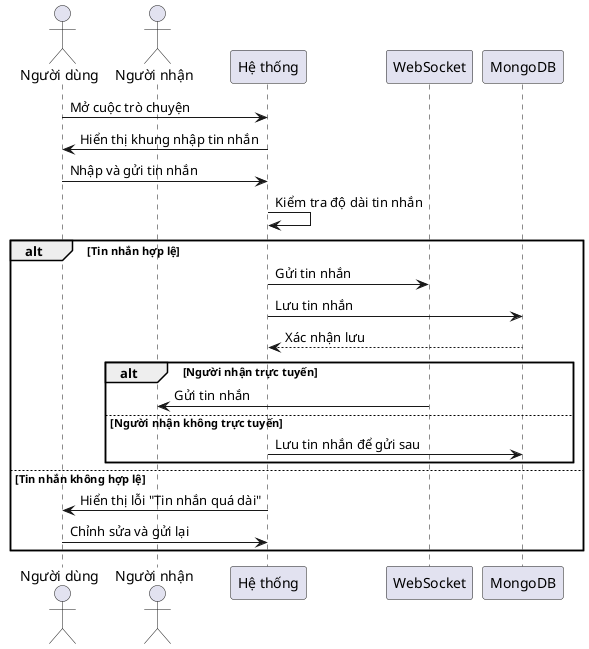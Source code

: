 @startuml
actor "Người dùng" as User
actor "Người nhận" as Receiver
participant "Hệ thống" as System
participant "WebSocket" as WS
participant "MongoDB" as DB

User -> System: Mở cuộc trò chuyện
System -> User: Hiển thị khung nhập tin nhắn
User -> System: Nhập và gửi tin nhắn
System -> System: Kiểm tra độ dài tin nhắn

alt Tin nhắn hợp lệ
    System -> WS: Gửi tin nhắn
    System -> DB: Lưu tin nhắn
    DB --> System: Xác nhận lưu
    alt Người nhận trực tuyến
        WS -> Receiver: Gửi tin nhắn
    else Người nhận không trực tuyến
        System -> DB: Lưu tin nhắn để gửi sau
    end alt
else Tin nhắn không hợp lệ
    System -> User: Hiển thị lỗi "Tin nhắn quá dài"
    User -> System: Chỉnh sửa và gửi lại
end alt

@enduml